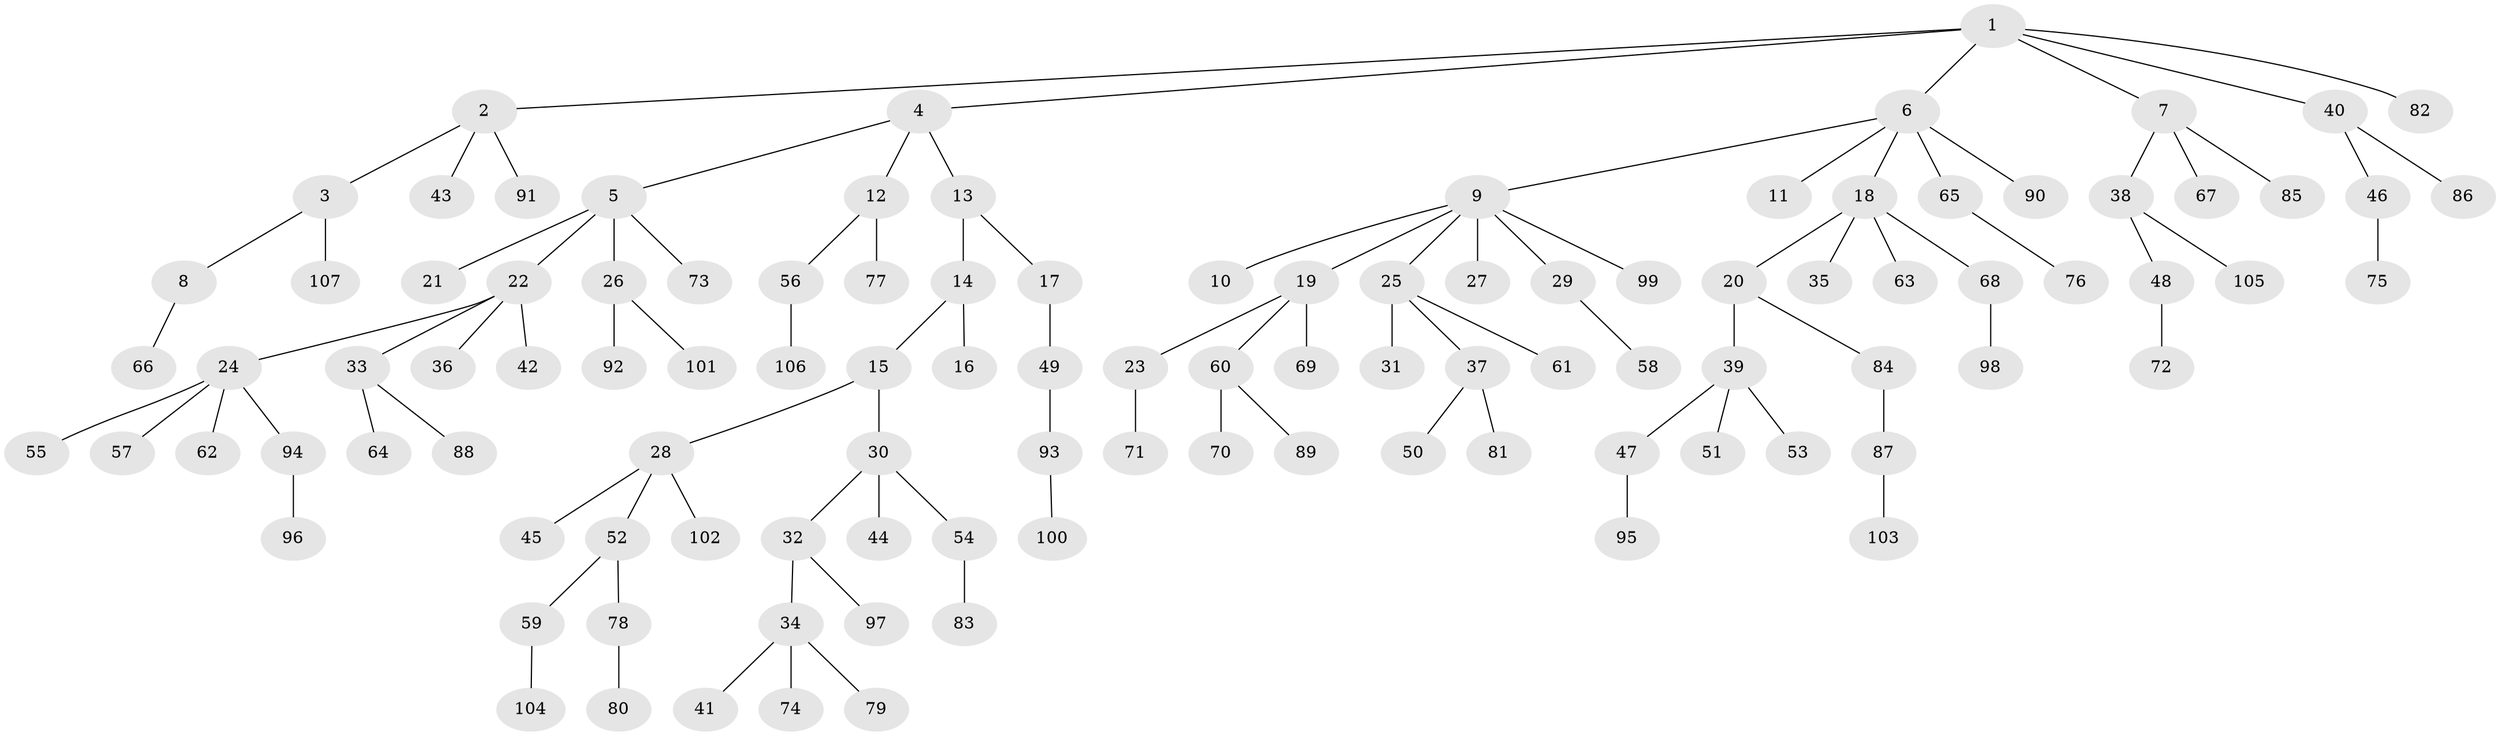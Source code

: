 // coarse degree distribution, {7: 0.025974025974025976, 4: 0.06493506493506493, 3: 0.12987012987012986, 5: 0.025974025974025976, 9: 0.012987012987012988, 1: 0.6363636363636364, 2: 0.09090909090909091, 6: 0.012987012987012988}
// Generated by graph-tools (version 1.1) at 2025/24/03/03/25 07:24:06]
// undirected, 107 vertices, 106 edges
graph export_dot {
graph [start="1"]
  node [color=gray90,style=filled];
  1;
  2;
  3;
  4;
  5;
  6;
  7;
  8;
  9;
  10;
  11;
  12;
  13;
  14;
  15;
  16;
  17;
  18;
  19;
  20;
  21;
  22;
  23;
  24;
  25;
  26;
  27;
  28;
  29;
  30;
  31;
  32;
  33;
  34;
  35;
  36;
  37;
  38;
  39;
  40;
  41;
  42;
  43;
  44;
  45;
  46;
  47;
  48;
  49;
  50;
  51;
  52;
  53;
  54;
  55;
  56;
  57;
  58;
  59;
  60;
  61;
  62;
  63;
  64;
  65;
  66;
  67;
  68;
  69;
  70;
  71;
  72;
  73;
  74;
  75;
  76;
  77;
  78;
  79;
  80;
  81;
  82;
  83;
  84;
  85;
  86;
  87;
  88;
  89;
  90;
  91;
  92;
  93;
  94;
  95;
  96;
  97;
  98;
  99;
  100;
  101;
  102;
  103;
  104;
  105;
  106;
  107;
  1 -- 2;
  1 -- 4;
  1 -- 6;
  1 -- 7;
  1 -- 40;
  1 -- 82;
  2 -- 3;
  2 -- 43;
  2 -- 91;
  3 -- 8;
  3 -- 107;
  4 -- 5;
  4 -- 12;
  4 -- 13;
  5 -- 21;
  5 -- 22;
  5 -- 26;
  5 -- 73;
  6 -- 9;
  6 -- 11;
  6 -- 18;
  6 -- 65;
  6 -- 90;
  7 -- 38;
  7 -- 67;
  7 -- 85;
  8 -- 66;
  9 -- 10;
  9 -- 19;
  9 -- 25;
  9 -- 27;
  9 -- 29;
  9 -- 99;
  12 -- 56;
  12 -- 77;
  13 -- 14;
  13 -- 17;
  14 -- 15;
  14 -- 16;
  15 -- 28;
  15 -- 30;
  17 -- 49;
  18 -- 20;
  18 -- 35;
  18 -- 63;
  18 -- 68;
  19 -- 23;
  19 -- 60;
  19 -- 69;
  20 -- 39;
  20 -- 84;
  22 -- 24;
  22 -- 33;
  22 -- 36;
  22 -- 42;
  23 -- 71;
  24 -- 55;
  24 -- 57;
  24 -- 62;
  24 -- 94;
  25 -- 31;
  25 -- 37;
  25 -- 61;
  26 -- 92;
  26 -- 101;
  28 -- 45;
  28 -- 52;
  28 -- 102;
  29 -- 58;
  30 -- 32;
  30 -- 44;
  30 -- 54;
  32 -- 34;
  32 -- 97;
  33 -- 64;
  33 -- 88;
  34 -- 41;
  34 -- 74;
  34 -- 79;
  37 -- 50;
  37 -- 81;
  38 -- 48;
  38 -- 105;
  39 -- 47;
  39 -- 51;
  39 -- 53;
  40 -- 46;
  40 -- 86;
  46 -- 75;
  47 -- 95;
  48 -- 72;
  49 -- 93;
  52 -- 59;
  52 -- 78;
  54 -- 83;
  56 -- 106;
  59 -- 104;
  60 -- 70;
  60 -- 89;
  65 -- 76;
  68 -- 98;
  78 -- 80;
  84 -- 87;
  87 -- 103;
  93 -- 100;
  94 -- 96;
}
